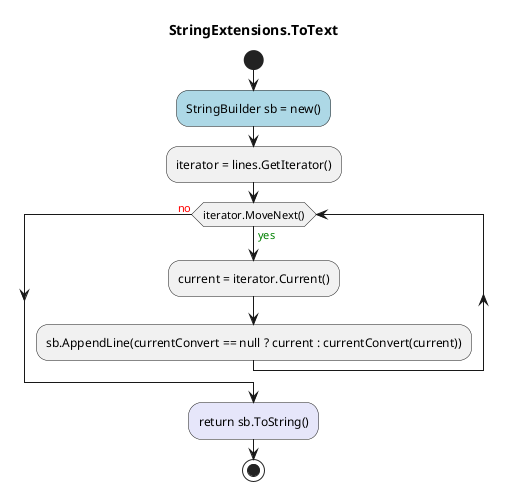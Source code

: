 @startuml StringExtensions.ToText
title StringExtensions.ToText
start
#LightBlue:StringBuilder sb = new();
:iterator = lines.GetIterator();
while (iterator.MoveNext()) is (<color:green>yes)
:current = iterator.Current();
      :sb.AppendLine(currentConvert == null ? current : currentConvert(current));
endwhile (<color:red>no)
#Lavender:return sb.ToString();
stop
@enduml
